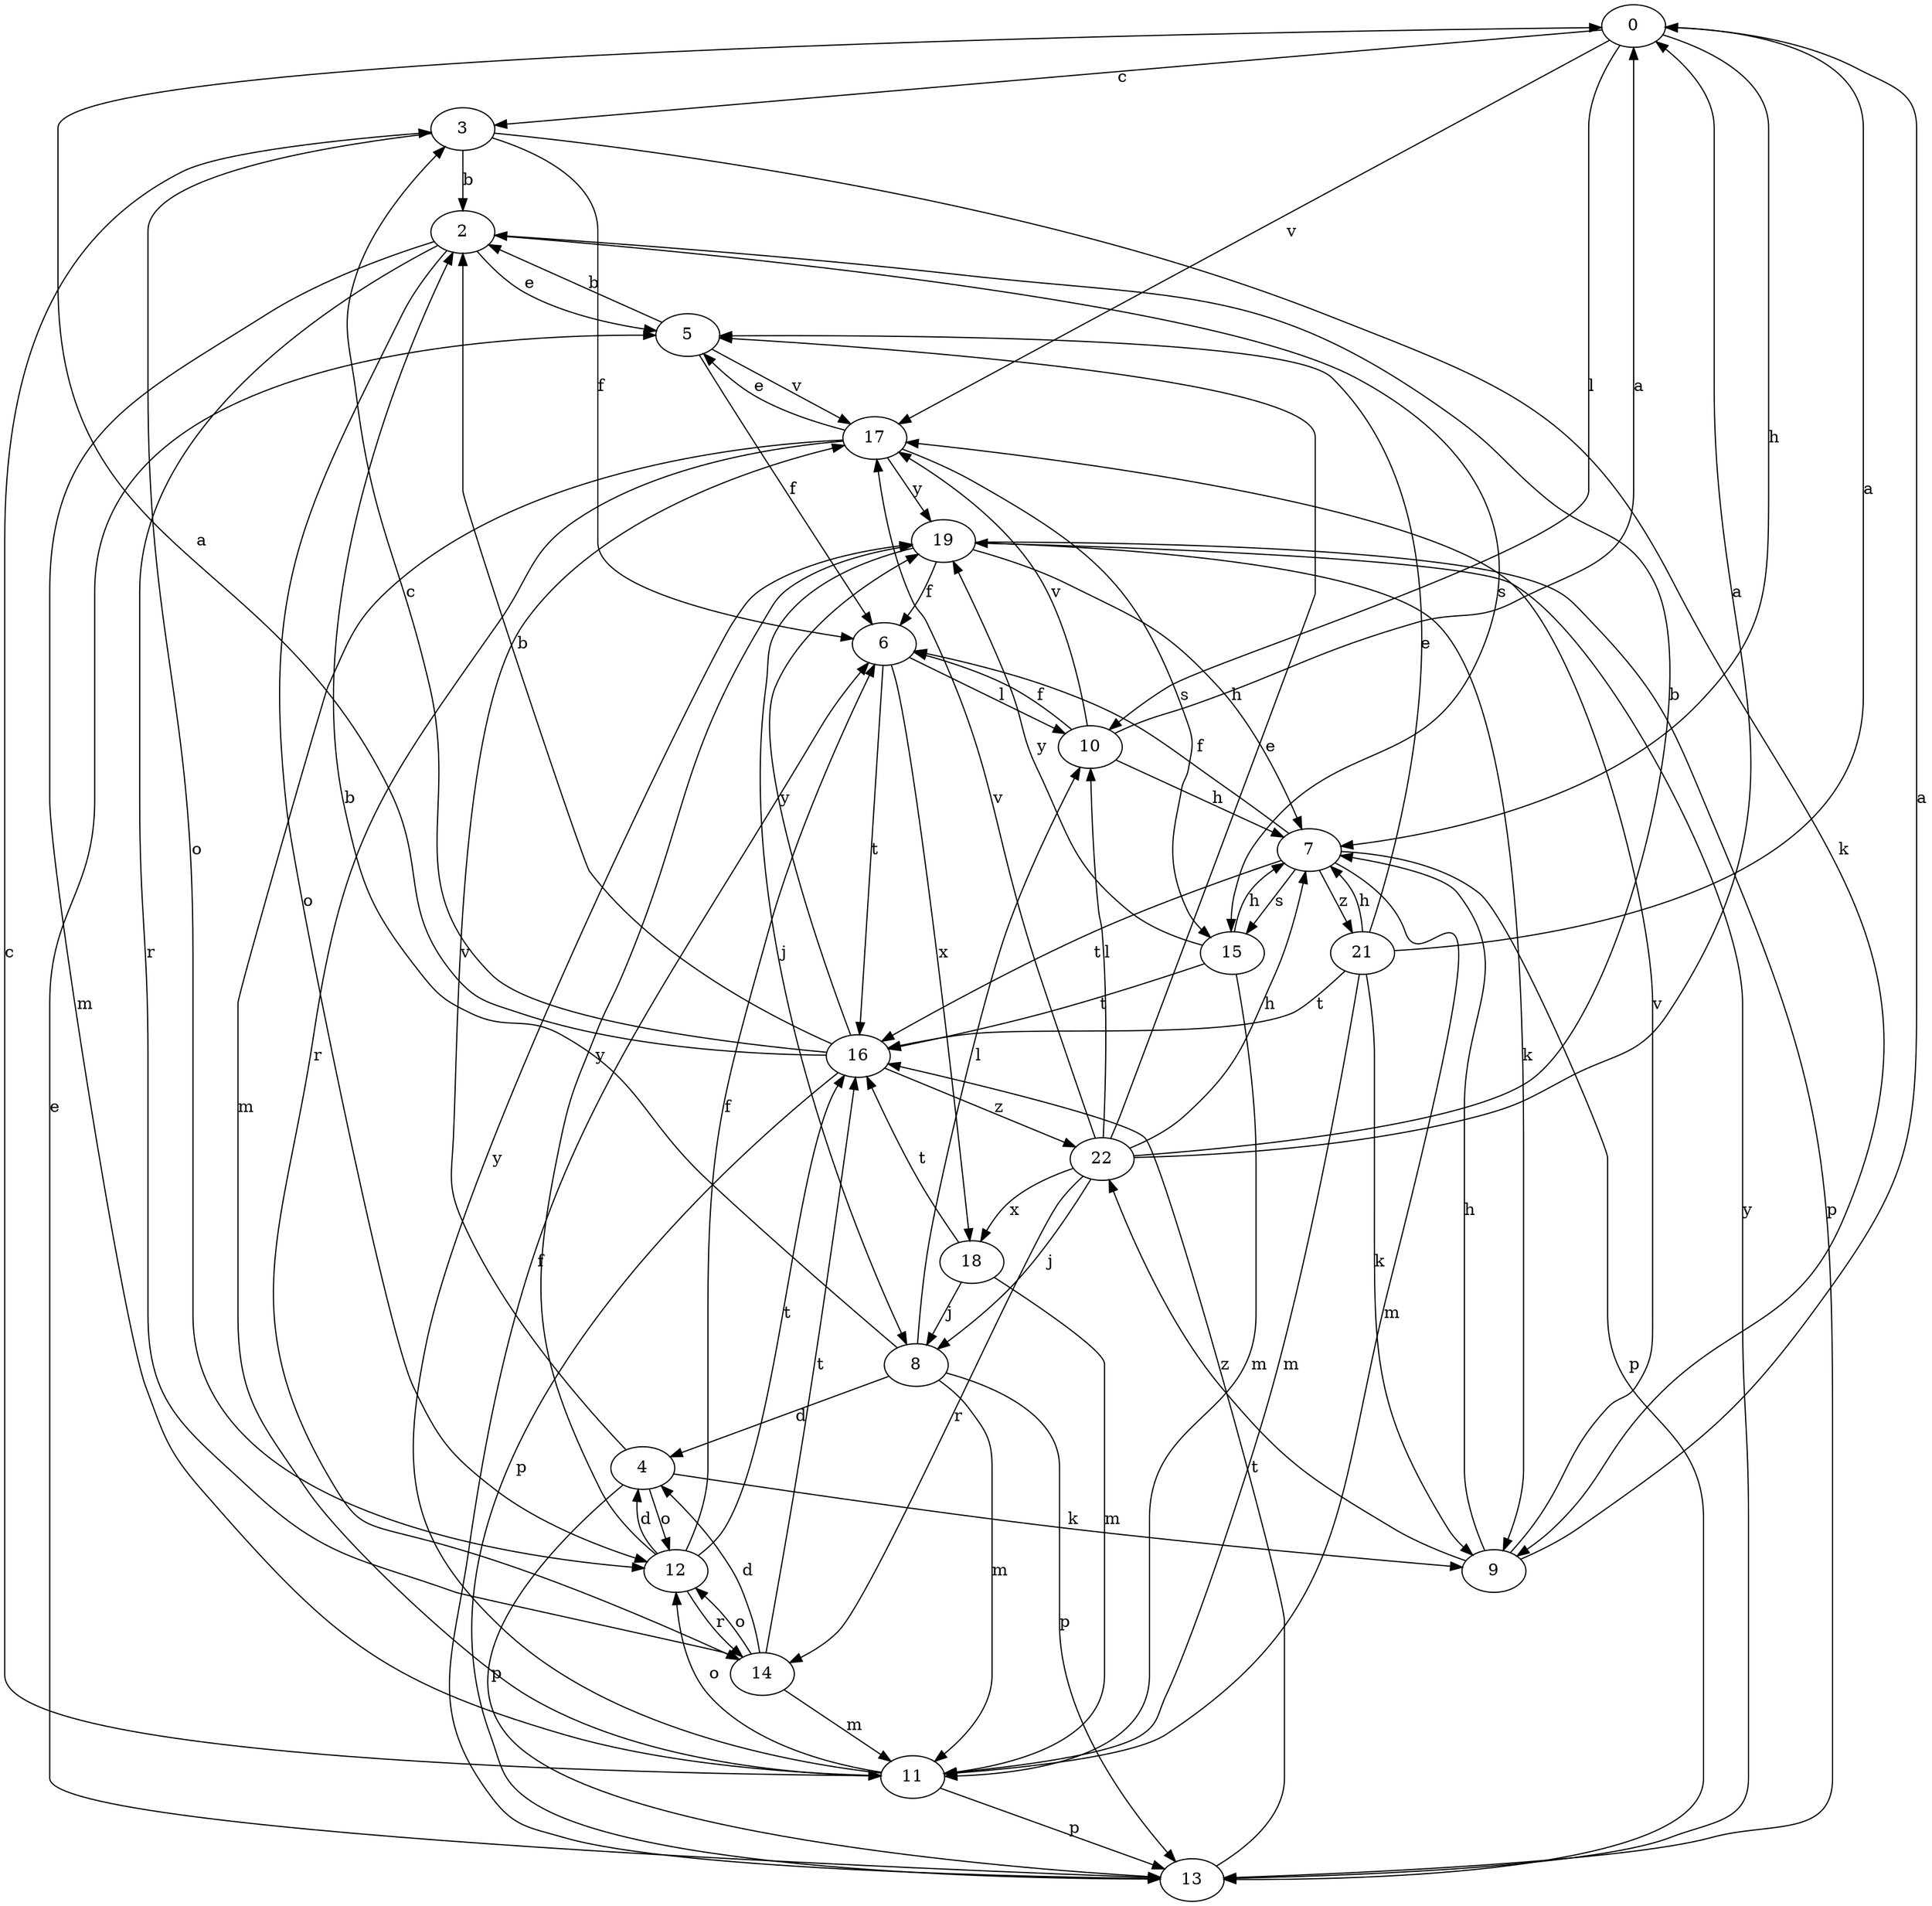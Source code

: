 strict digraph  {
0;
2;
3;
4;
5;
6;
7;
8;
9;
10;
11;
12;
13;
14;
15;
16;
17;
18;
19;
21;
22;
0 -> 3  [label=c];
0 -> 7  [label=h];
0 -> 10  [label=l];
0 -> 17  [label=v];
2 -> 5  [label=e];
2 -> 11  [label=m];
2 -> 12  [label=o];
2 -> 14  [label=r];
2 -> 15  [label=s];
3 -> 2  [label=b];
3 -> 6  [label=f];
3 -> 9  [label=k];
3 -> 12  [label=o];
4 -> 9  [label=k];
4 -> 12  [label=o];
4 -> 13  [label=p];
4 -> 17  [label=v];
5 -> 2  [label=b];
5 -> 6  [label=f];
5 -> 17  [label=v];
6 -> 10  [label=l];
6 -> 16  [label=t];
6 -> 18  [label=x];
7 -> 6  [label=f];
7 -> 11  [label=m];
7 -> 13  [label=p];
7 -> 15  [label=s];
7 -> 16  [label=t];
7 -> 21  [label=z];
8 -> 2  [label=b];
8 -> 4  [label=d];
8 -> 10  [label=l];
8 -> 11  [label=m];
8 -> 13  [label=p];
9 -> 0  [label=a];
9 -> 7  [label=h];
9 -> 17  [label=v];
9 -> 22  [label=z];
10 -> 0  [label=a];
10 -> 6  [label=f];
10 -> 7  [label=h];
10 -> 17  [label=v];
11 -> 3  [label=c];
11 -> 12  [label=o];
11 -> 13  [label=p];
11 -> 19  [label=y];
12 -> 4  [label=d];
12 -> 6  [label=f];
12 -> 14  [label=r];
12 -> 16  [label=t];
12 -> 19  [label=y];
13 -> 5  [label=e];
13 -> 6  [label=f];
13 -> 16  [label=t];
13 -> 19  [label=y];
14 -> 4  [label=d];
14 -> 11  [label=m];
14 -> 12  [label=o];
14 -> 16  [label=t];
15 -> 7  [label=h];
15 -> 11  [label=m];
15 -> 16  [label=t];
15 -> 19  [label=y];
16 -> 0  [label=a];
16 -> 2  [label=b];
16 -> 3  [label=c];
16 -> 13  [label=p];
16 -> 19  [label=y];
16 -> 22  [label=z];
17 -> 5  [label=e];
17 -> 11  [label=m];
17 -> 14  [label=r];
17 -> 15  [label=s];
17 -> 19  [label=y];
18 -> 8  [label=j];
18 -> 11  [label=m];
18 -> 16  [label=t];
19 -> 6  [label=f];
19 -> 7  [label=h];
19 -> 8  [label=j];
19 -> 9  [label=k];
19 -> 13  [label=p];
21 -> 0  [label=a];
21 -> 5  [label=e];
21 -> 7  [label=h];
21 -> 9  [label=k];
21 -> 11  [label=m];
21 -> 16  [label=t];
22 -> 0  [label=a];
22 -> 2  [label=b];
22 -> 5  [label=e];
22 -> 7  [label=h];
22 -> 8  [label=j];
22 -> 10  [label=l];
22 -> 14  [label=r];
22 -> 17  [label=v];
22 -> 18  [label=x];
}
